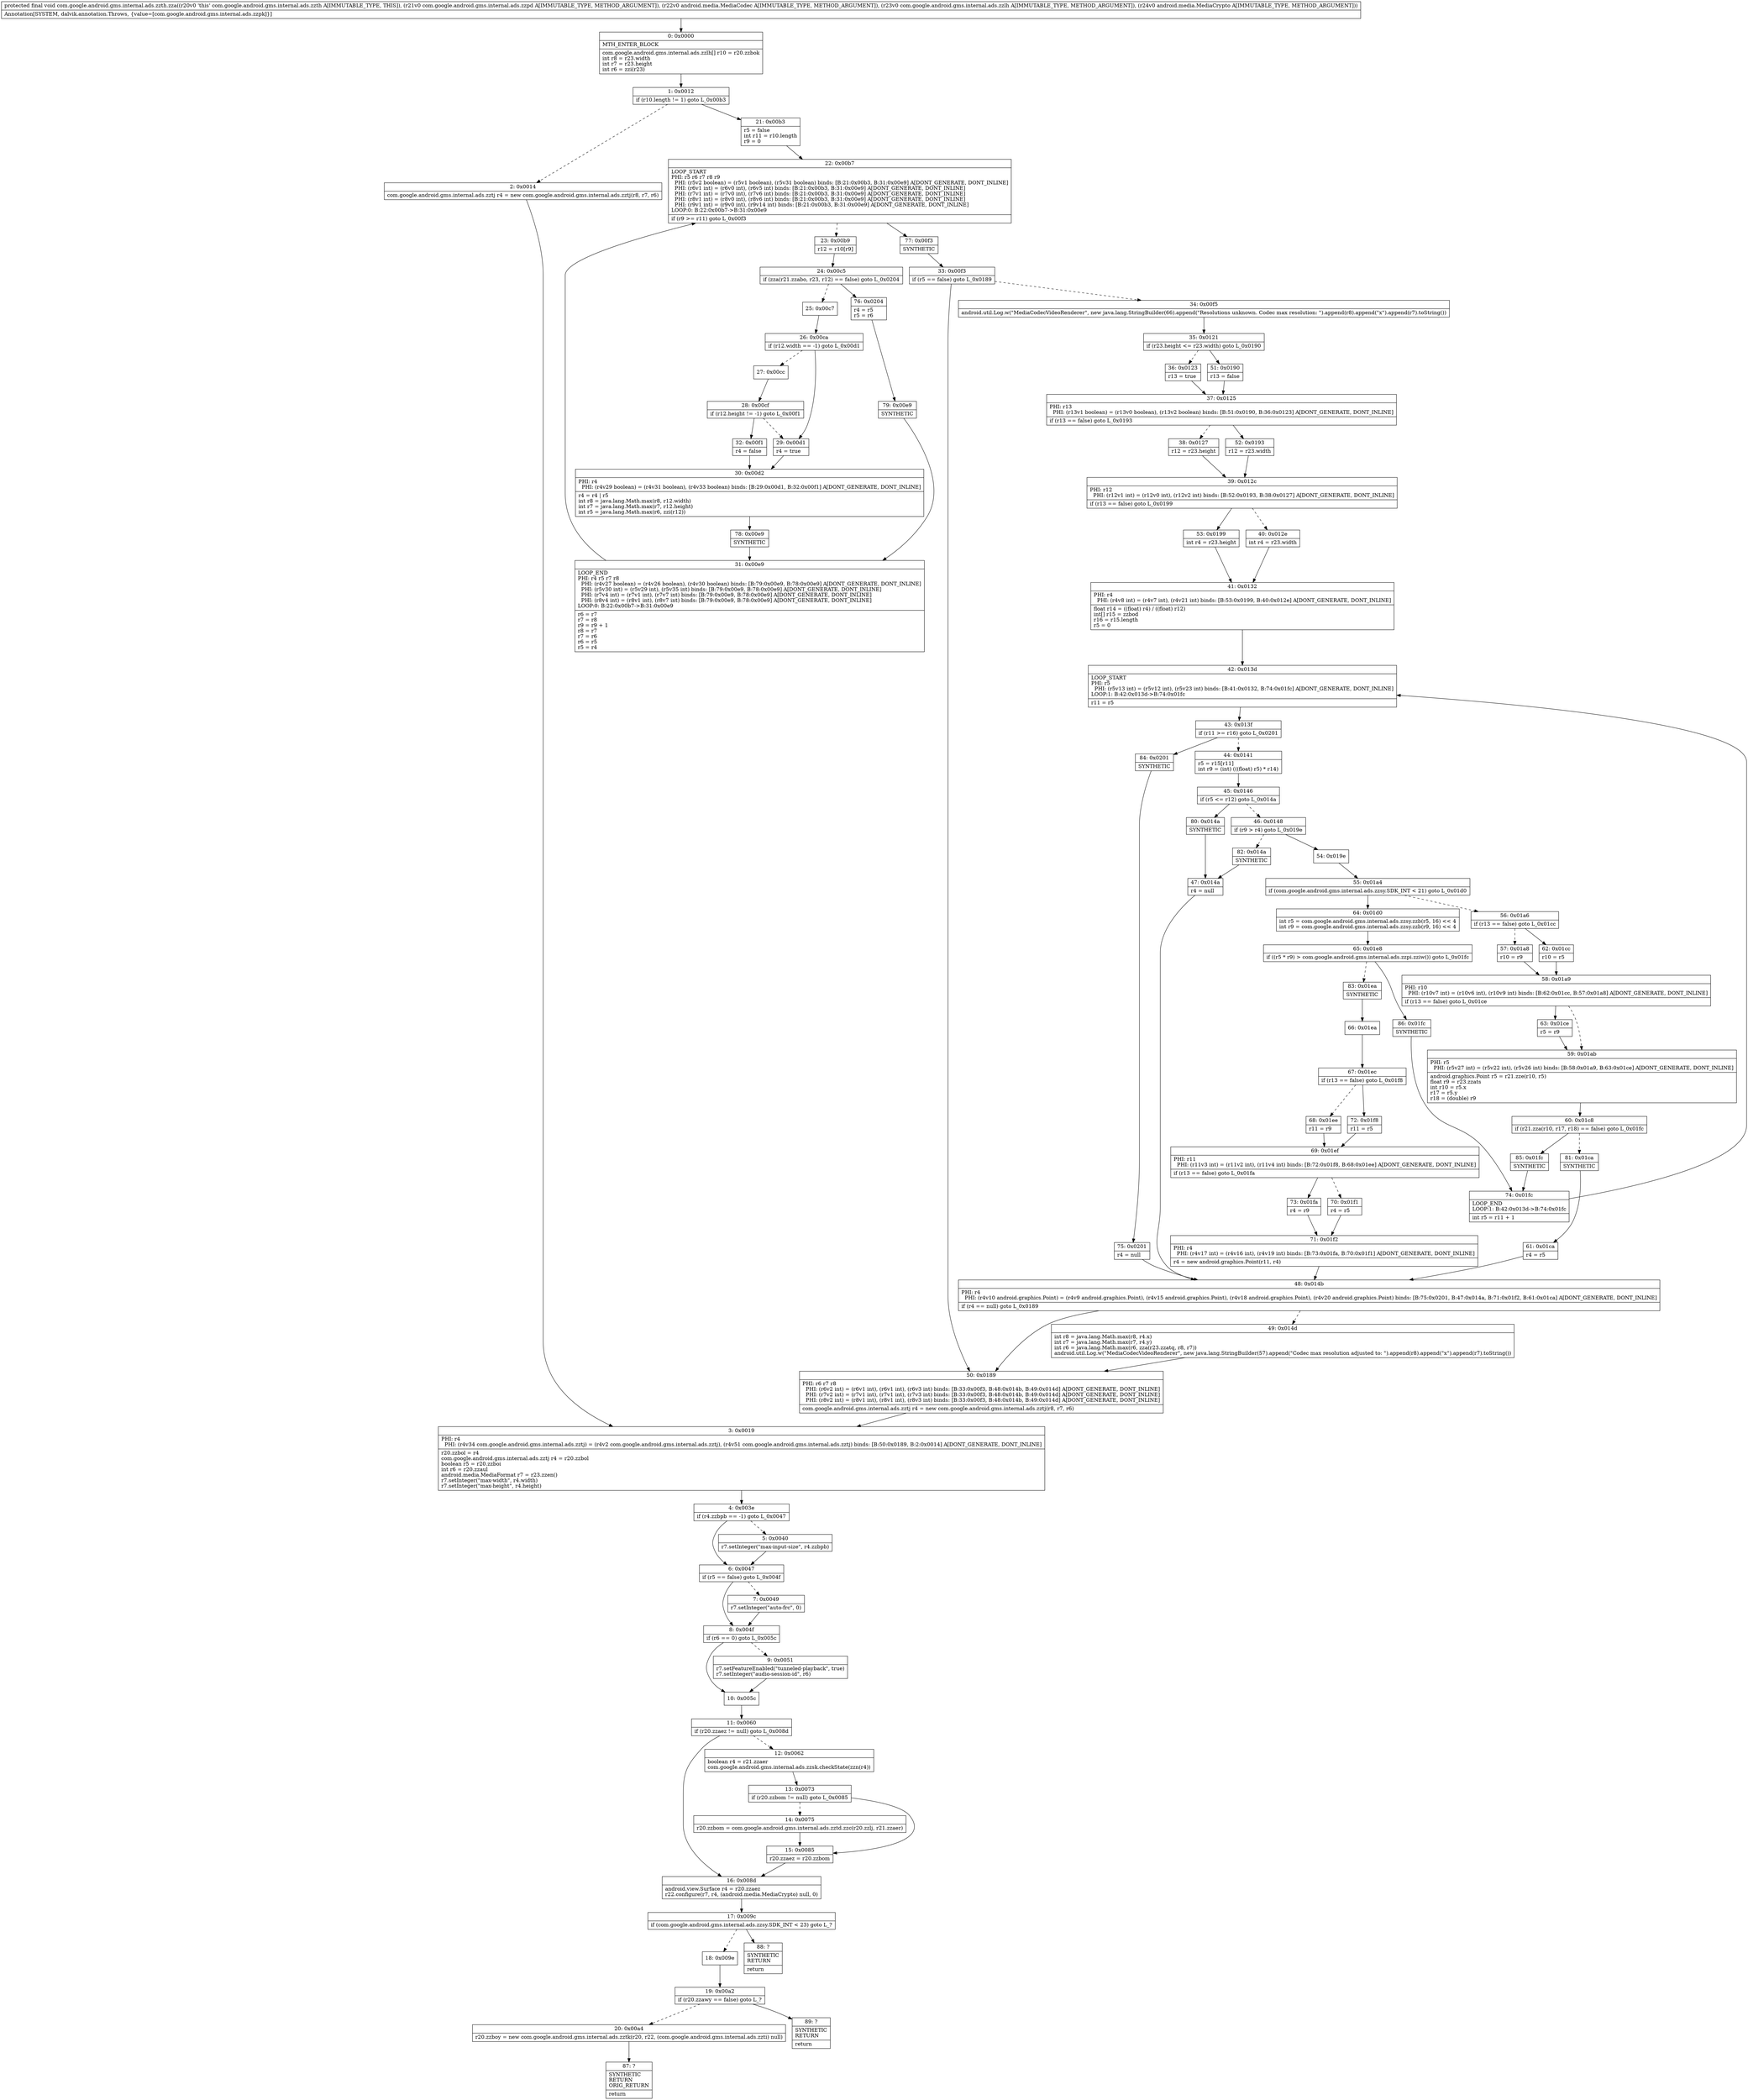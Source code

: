 digraph "CFG forcom.google.android.gms.internal.ads.zzth.zza(Lcom\/google\/android\/gms\/internal\/ads\/zzpd;Landroid\/media\/MediaCodec;Lcom\/google\/android\/gms\/internal\/ads\/zzlh;Landroid\/media\/MediaCrypto;)V" {
Node_0 [shape=record,label="{0\:\ 0x0000|MTH_ENTER_BLOCK\l|com.google.android.gms.internal.ads.zzlh[] r10 = r20.zzbok\lint r8 = r23.width\lint r7 = r23.height\lint r6 = zzi(r23)\l}"];
Node_1 [shape=record,label="{1\:\ 0x0012|if (r10.length != 1) goto L_0x00b3\l}"];
Node_2 [shape=record,label="{2\:\ 0x0014|com.google.android.gms.internal.ads.zztj r4 = new com.google.android.gms.internal.ads.zztj(r8, r7, r6)\l}"];
Node_3 [shape=record,label="{3\:\ 0x0019|PHI: r4 \l  PHI: (r4v34 com.google.android.gms.internal.ads.zztj) = (r4v2 com.google.android.gms.internal.ads.zztj), (r4v51 com.google.android.gms.internal.ads.zztj) binds: [B:50:0x0189, B:2:0x0014] A[DONT_GENERATE, DONT_INLINE]\l|r20.zzbol = r4\lcom.google.android.gms.internal.ads.zztj r4 = r20.zzbol\lboolean r5 = r20.zzboi\lint r6 = r20.zzaul\landroid.media.MediaFormat r7 = r23.zzen()\lr7.setInteger(\"max\-width\", r4.width)\lr7.setInteger(\"max\-height\", r4.height)\l}"];
Node_4 [shape=record,label="{4\:\ 0x003e|if (r4.zzbpb == \-1) goto L_0x0047\l}"];
Node_5 [shape=record,label="{5\:\ 0x0040|r7.setInteger(\"max\-input\-size\", r4.zzbpb)\l}"];
Node_6 [shape=record,label="{6\:\ 0x0047|if (r5 == false) goto L_0x004f\l}"];
Node_7 [shape=record,label="{7\:\ 0x0049|r7.setInteger(\"auto\-frc\", 0)\l}"];
Node_8 [shape=record,label="{8\:\ 0x004f|if (r6 == 0) goto L_0x005c\l}"];
Node_9 [shape=record,label="{9\:\ 0x0051|r7.setFeatureEnabled(\"tunneled\-playback\", true)\lr7.setInteger(\"audio\-session\-id\", r6)\l}"];
Node_10 [shape=record,label="{10\:\ 0x005c}"];
Node_11 [shape=record,label="{11\:\ 0x0060|if (r20.zzaez != null) goto L_0x008d\l}"];
Node_12 [shape=record,label="{12\:\ 0x0062|boolean r4 = r21.zzaer\lcom.google.android.gms.internal.ads.zzsk.checkState(zzn(r4))\l}"];
Node_13 [shape=record,label="{13\:\ 0x0073|if (r20.zzbom != null) goto L_0x0085\l}"];
Node_14 [shape=record,label="{14\:\ 0x0075|r20.zzbom = com.google.android.gms.internal.ads.zztd.zzc(r20.zzlj, r21.zzaer)\l}"];
Node_15 [shape=record,label="{15\:\ 0x0085|r20.zzaez = r20.zzbom\l}"];
Node_16 [shape=record,label="{16\:\ 0x008d|android.view.Surface r4 = r20.zzaez\lr22.configure(r7, r4, (android.media.MediaCrypto) null, 0)\l}"];
Node_17 [shape=record,label="{17\:\ 0x009c|if (com.google.android.gms.internal.ads.zzsy.SDK_INT \< 23) goto L_?\l}"];
Node_18 [shape=record,label="{18\:\ 0x009e}"];
Node_19 [shape=record,label="{19\:\ 0x00a2|if (r20.zzawy == false) goto L_?\l}"];
Node_20 [shape=record,label="{20\:\ 0x00a4|r20.zzboy = new com.google.android.gms.internal.ads.zztk(r20, r22, (com.google.android.gms.internal.ads.zzti) null)\l}"];
Node_21 [shape=record,label="{21\:\ 0x00b3|r5 = false\lint r11 = r10.length\lr9 = 0\l}"];
Node_22 [shape=record,label="{22\:\ 0x00b7|LOOP_START\lPHI: r5 r6 r7 r8 r9 \l  PHI: (r5v2 boolean) = (r5v1 boolean), (r5v31 boolean) binds: [B:21:0x00b3, B:31:0x00e9] A[DONT_GENERATE, DONT_INLINE]\l  PHI: (r6v1 int) = (r6v0 int), (r6v5 int) binds: [B:21:0x00b3, B:31:0x00e9] A[DONT_GENERATE, DONT_INLINE]\l  PHI: (r7v1 int) = (r7v0 int), (r7v6 int) binds: [B:21:0x00b3, B:31:0x00e9] A[DONT_GENERATE, DONT_INLINE]\l  PHI: (r8v1 int) = (r8v0 int), (r8v6 int) binds: [B:21:0x00b3, B:31:0x00e9] A[DONT_GENERATE, DONT_INLINE]\l  PHI: (r9v1 int) = (r9v0 int), (r9v14 int) binds: [B:21:0x00b3, B:31:0x00e9] A[DONT_GENERATE, DONT_INLINE]\lLOOP:0: B:22:0x00b7\-\>B:31:0x00e9\l|if (r9 \>= r11) goto L_0x00f3\l}"];
Node_23 [shape=record,label="{23\:\ 0x00b9|r12 = r10[r9]\l}"];
Node_24 [shape=record,label="{24\:\ 0x00c5|if (zza(r21.zzabo, r23, r12) == false) goto L_0x0204\l}"];
Node_25 [shape=record,label="{25\:\ 0x00c7}"];
Node_26 [shape=record,label="{26\:\ 0x00ca|if (r12.width == \-1) goto L_0x00d1\l}"];
Node_27 [shape=record,label="{27\:\ 0x00cc}"];
Node_28 [shape=record,label="{28\:\ 0x00cf|if (r12.height != \-1) goto L_0x00f1\l}"];
Node_29 [shape=record,label="{29\:\ 0x00d1|r4 = true\l}"];
Node_30 [shape=record,label="{30\:\ 0x00d2|PHI: r4 \l  PHI: (r4v29 boolean) = (r4v31 boolean), (r4v33 boolean) binds: [B:29:0x00d1, B:32:0x00f1] A[DONT_GENERATE, DONT_INLINE]\l|r4 = r4 \| r5\lint r8 = java.lang.Math.max(r8, r12.width)\lint r7 = java.lang.Math.max(r7, r12.height)\lint r5 = java.lang.Math.max(r6, zzi(r12))\l}"];
Node_31 [shape=record,label="{31\:\ 0x00e9|LOOP_END\lPHI: r4 r5 r7 r8 \l  PHI: (r4v27 boolean) = (r4v26 boolean), (r4v30 boolean) binds: [B:79:0x00e9, B:78:0x00e9] A[DONT_GENERATE, DONT_INLINE]\l  PHI: (r5v30 int) = (r5v29 int), (r5v35 int) binds: [B:79:0x00e9, B:78:0x00e9] A[DONT_GENERATE, DONT_INLINE]\l  PHI: (r7v4 int) = (r7v1 int), (r7v7 int) binds: [B:79:0x00e9, B:78:0x00e9] A[DONT_GENERATE, DONT_INLINE]\l  PHI: (r8v4 int) = (r8v1 int), (r8v7 int) binds: [B:79:0x00e9, B:78:0x00e9] A[DONT_GENERATE, DONT_INLINE]\lLOOP:0: B:22:0x00b7\-\>B:31:0x00e9\l|r6 = r7\lr7 = r8\lr9 = r9 + 1\lr8 = r7\lr7 = r6\lr6 = r5\lr5 = r4\l}"];
Node_32 [shape=record,label="{32\:\ 0x00f1|r4 = false\l}"];
Node_33 [shape=record,label="{33\:\ 0x00f3|if (r5 == false) goto L_0x0189\l}"];
Node_34 [shape=record,label="{34\:\ 0x00f5|android.util.Log.w(\"MediaCodecVideoRenderer\", new java.lang.StringBuilder(66).append(\"Resolutions unknown. Codec max resolution: \").append(r8).append(\"x\").append(r7).toString())\l}"];
Node_35 [shape=record,label="{35\:\ 0x0121|if (r23.height \<= r23.width) goto L_0x0190\l}"];
Node_36 [shape=record,label="{36\:\ 0x0123|r13 = true\l}"];
Node_37 [shape=record,label="{37\:\ 0x0125|PHI: r13 \l  PHI: (r13v1 boolean) = (r13v0 boolean), (r13v2 boolean) binds: [B:51:0x0190, B:36:0x0123] A[DONT_GENERATE, DONT_INLINE]\l|if (r13 == false) goto L_0x0193\l}"];
Node_38 [shape=record,label="{38\:\ 0x0127|r12 = r23.height\l}"];
Node_39 [shape=record,label="{39\:\ 0x012c|PHI: r12 \l  PHI: (r12v1 int) = (r12v0 int), (r12v2 int) binds: [B:52:0x0193, B:38:0x0127] A[DONT_GENERATE, DONT_INLINE]\l|if (r13 == false) goto L_0x0199\l}"];
Node_40 [shape=record,label="{40\:\ 0x012e|int r4 = r23.width\l}"];
Node_41 [shape=record,label="{41\:\ 0x0132|PHI: r4 \l  PHI: (r4v8 int) = (r4v7 int), (r4v21 int) binds: [B:53:0x0199, B:40:0x012e] A[DONT_GENERATE, DONT_INLINE]\l|float r14 = ((float) r4) \/ ((float) r12)\lint[] r15 = zzbod\lr16 = r15.length\lr5 = 0\l}"];
Node_42 [shape=record,label="{42\:\ 0x013d|LOOP_START\lPHI: r5 \l  PHI: (r5v13 int) = (r5v12 int), (r5v23 int) binds: [B:41:0x0132, B:74:0x01fc] A[DONT_GENERATE, DONT_INLINE]\lLOOP:1: B:42:0x013d\-\>B:74:0x01fc\l|r11 = r5\l}"];
Node_43 [shape=record,label="{43\:\ 0x013f|if (r11 \>= r16) goto L_0x0201\l}"];
Node_44 [shape=record,label="{44\:\ 0x0141|r5 = r15[r11]\lint r9 = (int) (((float) r5) * r14)\l}"];
Node_45 [shape=record,label="{45\:\ 0x0146|if (r5 \<= r12) goto L_0x014a\l}"];
Node_46 [shape=record,label="{46\:\ 0x0148|if (r9 \> r4) goto L_0x019e\l}"];
Node_47 [shape=record,label="{47\:\ 0x014a|r4 = null\l}"];
Node_48 [shape=record,label="{48\:\ 0x014b|PHI: r4 \l  PHI: (r4v10 android.graphics.Point) = (r4v9 android.graphics.Point), (r4v15 android.graphics.Point), (r4v18 android.graphics.Point), (r4v20 android.graphics.Point) binds: [B:75:0x0201, B:47:0x014a, B:71:0x01f2, B:61:0x01ca] A[DONT_GENERATE, DONT_INLINE]\l|if (r4 == null) goto L_0x0189\l}"];
Node_49 [shape=record,label="{49\:\ 0x014d|int r8 = java.lang.Math.max(r8, r4.x)\lint r7 = java.lang.Math.max(r7, r4.y)\lint r6 = java.lang.Math.max(r6, zza(r23.zzatq, r8, r7))\landroid.util.Log.w(\"MediaCodecVideoRenderer\", new java.lang.StringBuilder(57).append(\"Codec max resolution adjusted to: \").append(r8).append(\"x\").append(r7).toString())\l}"];
Node_50 [shape=record,label="{50\:\ 0x0189|PHI: r6 r7 r8 \l  PHI: (r6v2 int) = (r6v1 int), (r6v1 int), (r6v3 int) binds: [B:33:0x00f3, B:48:0x014b, B:49:0x014d] A[DONT_GENERATE, DONT_INLINE]\l  PHI: (r7v2 int) = (r7v1 int), (r7v1 int), (r7v3 int) binds: [B:33:0x00f3, B:48:0x014b, B:49:0x014d] A[DONT_GENERATE, DONT_INLINE]\l  PHI: (r8v2 int) = (r8v1 int), (r8v1 int), (r8v3 int) binds: [B:33:0x00f3, B:48:0x014b, B:49:0x014d] A[DONT_GENERATE, DONT_INLINE]\l|com.google.android.gms.internal.ads.zztj r4 = new com.google.android.gms.internal.ads.zztj(r8, r7, r6)\l}"];
Node_51 [shape=record,label="{51\:\ 0x0190|r13 = false\l}"];
Node_52 [shape=record,label="{52\:\ 0x0193|r12 = r23.width\l}"];
Node_53 [shape=record,label="{53\:\ 0x0199|int r4 = r23.height\l}"];
Node_54 [shape=record,label="{54\:\ 0x019e}"];
Node_55 [shape=record,label="{55\:\ 0x01a4|if (com.google.android.gms.internal.ads.zzsy.SDK_INT \< 21) goto L_0x01d0\l}"];
Node_56 [shape=record,label="{56\:\ 0x01a6|if (r13 == false) goto L_0x01cc\l}"];
Node_57 [shape=record,label="{57\:\ 0x01a8|r10 = r9\l}"];
Node_58 [shape=record,label="{58\:\ 0x01a9|PHI: r10 \l  PHI: (r10v7 int) = (r10v6 int), (r10v9 int) binds: [B:62:0x01cc, B:57:0x01a8] A[DONT_GENERATE, DONT_INLINE]\l|if (r13 == false) goto L_0x01ce\l}"];
Node_59 [shape=record,label="{59\:\ 0x01ab|PHI: r5 \l  PHI: (r5v27 int) = (r5v22 int), (r5v26 int) binds: [B:58:0x01a9, B:63:0x01ce] A[DONT_GENERATE, DONT_INLINE]\l|android.graphics.Point r5 = r21.zze(r10, r5)\lfloat r9 = r23.zzats\lint r10 = r5.x\lr17 = r5.y\lr18 = (double) r9\l}"];
Node_60 [shape=record,label="{60\:\ 0x01c8|if (r21.zza(r10, r17, r18) == false) goto L_0x01fc\l}"];
Node_61 [shape=record,label="{61\:\ 0x01ca|r4 = r5\l}"];
Node_62 [shape=record,label="{62\:\ 0x01cc|r10 = r5\l}"];
Node_63 [shape=record,label="{63\:\ 0x01ce|r5 = r9\l}"];
Node_64 [shape=record,label="{64\:\ 0x01d0|int r5 = com.google.android.gms.internal.ads.zzsy.zzb(r5, 16) \<\< 4\lint r9 = com.google.android.gms.internal.ads.zzsy.zzb(r9, 16) \<\< 4\l}"];
Node_65 [shape=record,label="{65\:\ 0x01e8|if ((r5 * r9) \> com.google.android.gms.internal.ads.zzpi.zziw()) goto L_0x01fc\l}"];
Node_66 [shape=record,label="{66\:\ 0x01ea}"];
Node_67 [shape=record,label="{67\:\ 0x01ec|if (r13 == false) goto L_0x01f8\l}"];
Node_68 [shape=record,label="{68\:\ 0x01ee|r11 = r9\l}"];
Node_69 [shape=record,label="{69\:\ 0x01ef|PHI: r11 \l  PHI: (r11v3 int) = (r11v2 int), (r11v4 int) binds: [B:72:0x01f8, B:68:0x01ee] A[DONT_GENERATE, DONT_INLINE]\l|if (r13 == false) goto L_0x01fa\l}"];
Node_70 [shape=record,label="{70\:\ 0x01f1|r4 = r5\l}"];
Node_71 [shape=record,label="{71\:\ 0x01f2|PHI: r4 \l  PHI: (r4v17 int) = (r4v16 int), (r4v19 int) binds: [B:73:0x01fa, B:70:0x01f1] A[DONT_GENERATE, DONT_INLINE]\l|r4 = new android.graphics.Point(r11, r4)\l}"];
Node_72 [shape=record,label="{72\:\ 0x01f8|r11 = r5\l}"];
Node_73 [shape=record,label="{73\:\ 0x01fa|r4 = r9\l}"];
Node_74 [shape=record,label="{74\:\ 0x01fc|LOOP_END\lLOOP:1: B:42:0x013d\-\>B:74:0x01fc\l|int r5 = r11 + 1\l}"];
Node_75 [shape=record,label="{75\:\ 0x0201|r4 = null\l}"];
Node_76 [shape=record,label="{76\:\ 0x0204|r4 = r5\lr5 = r6\l}"];
Node_77 [shape=record,label="{77\:\ 0x00f3|SYNTHETIC\l}"];
Node_78 [shape=record,label="{78\:\ 0x00e9|SYNTHETIC\l}"];
Node_79 [shape=record,label="{79\:\ 0x00e9|SYNTHETIC\l}"];
Node_80 [shape=record,label="{80\:\ 0x014a|SYNTHETIC\l}"];
Node_81 [shape=record,label="{81\:\ 0x01ca|SYNTHETIC\l}"];
Node_82 [shape=record,label="{82\:\ 0x014a|SYNTHETIC\l}"];
Node_83 [shape=record,label="{83\:\ 0x01ea|SYNTHETIC\l}"];
Node_84 [shape=record,label="{84\:\ 0x0201|SYNTHETIC\l}"];
Node_85 [shape=record,label="{85\:\ 0x01fc|SYNTHETIC\l}"];
Node_86 [shape=record,label="{86\:\ 0x01fc|SYNTHETIC\l}"];
Node_87 [shape=record,label="{87\:\ ?|SYNTHETIC\lRETURN\lORIG_RETURN\l|return\l}"];
Node_88 [shape=record,label="{88\:\ ?|SYNTHETIC\lRETURN\l|return\l}"];
Node_89 [shape=record,label="{89\:\ ?|SYNTHETIC\lRETURN\l|return\l}"];
MethodNode[shape=record,label="{protected final void com.google.android.gms.internal.ads.zzth.zza((r20v0 'this' com.google.android.gms.internal.ads.zzth A[IMMUTABLE_TYPE, THIS]), (r21v0 com.google.android.gms.internal.ads.zzpd A[IMMUTABLE_TYPE, METHOD_ARGUMENT]), (r22v0 android.media.MediaCodec A[IMMUTABLE_TYPE, METHOD_ARGUMENT]), (r23v0 com.google.android.gms.internal.ads.zzlh A[IMMUTABLE_TYPE, METHOD_ARGUMENT]), (r24v0 android.media.MediaCrypto A[IMMUTABLE_TYPE, METHOD_ARGUMENT]))  | Annotation[SYSTEM, dalvik.annotation.Throws, \{value=[com.google.android.gms.internal.ads.zzpk]\}]\l}"];
MethodNode -> Node_0;
Node_0 -> Node_1;
Node_1 -> Node_2[style=dashed];
Node_1 -> Node_21;
Node_2 -> Node_3;
Node_3 -> Node_4;
Node_4 -> Node_5[style=dashed];
Node_4 -> Node_6;
Node_5 -> Node_6;
Node_6 -> Node_7[style=dashed];
Node_6 -> Node_8;
Node_7 -> Node_8;
Node_8 -> Node_9[style=dashed];
Node_8 -> Node_10;
Node_9 -> Node_10;
Node_10 -> Node_11;
Node_11 -> Node_12[style=dashed];
Node_11 -> Node_16;
Node_12 -> Node_13;
Node_13 -> Node_14[style=dashed];
Node_13 -> Node_15;
Node_14 -> Node_15;
Node_15 -> Node_16;
Node_16 -> Node_17;
Node_17 -> Node_18[style=dashed];
Node_17 -> Node_88;
Node_18 -> Node_19;
Node_19 -> Node_20[style=dashed];
Node_19 -> Node_89;
Node_20 -> Node_87;
Node_21 -> Node_22;
Node_22 -> Node_23[style=dashed];
Node_22 -> Node_77;
Node_23 -> Node_24;
Node_24 -> Node_25[style=dashed];
Node_24 -> Node_76;
Node_25 -> Node_26;
Node_26 -> Node_27[style=dashed];
Node_26 -> Node_29;
Node_27 -> Node_28;
Node_28 -> Node_29[style=dashed];
Node_28 -> Node_32;
Node_29 -> Node_30;
Node_30 -> Node_78;
Node_31 -> Node_22;
Node_32 -> Node_30;
Node_33 -> Node_34[style=dashed];
Node_33 -> Node_50;
Node_34 -> Node_35;
Node_35 -> Node_36[style=dashed];
Node_35 -> Node_51;
Node_36 -> Node_37;
Node_37 -> Node_38[style=dashed];
Node_37 -> Node_52;
Node_38 -> Node_39;
Node_39 -> Node_40[style=dashed];
Node_39 -> Node_53;
Node_40 -> Node_41;
Node_41 -> Node_42;
Node_42 -> Node_43;
Node_43 -> Node_44[style=dashed];
Node_43 -> Node_84;
Node_44 -> Node_45;
Node_45 -> Node_46[style=dashed];
Node_45 -> Node_80;
Node_46 -> Node_54;
Node_46 -> Node_82[style=dashed];
Node_47 -> Node_48;
Node_48 -> Node_49[style=dashed];
Node_48 -> Node_50;
Node_49 -> Node_50;
Node_50 -> Node_3;
Node_51 -> Node_37;
Node_52 -> Node_39;
Node_53 -> Node_41;
Node_54 -> Node_55;
Node_55 -> Node_56[style=dashed];
Node_55 -> Node_64;
Node_56 -> Node_57[style=dashed];
Node_56 -> Node_62;
Node_57 -> Node_58;
Node_58 -> Node_59[style=dashed];
Node_58 -> Node_63;
Node_59 -> Node_60;
Node_60 -> Node_81[style=dashed];
Node_60 -> Node_85;
Node_61 -> Node_48;
Node_62 -> Node_58;
Node_63 -> Node_59;
Node_64 -> Node_65;
Node_65 -> Node_83[style=dashed];
Node_65 -> Node_86;
Node_66 -> Node_67;
Node_67 -> Node_68[style=dashed];
Node_67 -> Node_72;
Node_68 -> Node_69;
Node_69 -> Node_70[style=dashed];
Node_69 -> Node_73;
Node_70 -> Node_71;
Node_71 -> Node_48;
Node_72 -> Node_69;
Node_73 -> Node_71;
Node_74 -> Node_42;
Node_75 -> Node_48;
Node_76 -> Node_79;
Node_77 -> Node_33;
Node_78 -> Node_31;
Node_79 -> Node_31;
Node_80 -> Node_47;
Node_81 -> Node_61;
Node_82 -> Node_47;
Node_83 -> Node_66;
Node_84 -> Node_75;
Node_85 -> Node_74;
Node_86 -> Node_74;
}

